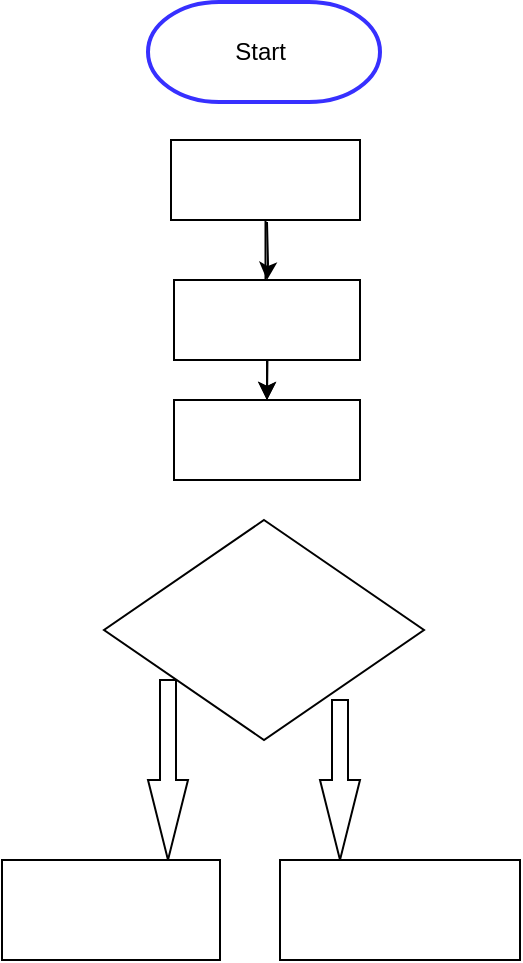 <mxfile version="21.6.5" type="github">
  <diagram name="Page-1" id="OOXmuI5TJvolC-dsEPXV">
    <mxGraphModel dx="1119" dy="740" grid="1" gridSize="10" guides="1" tooltips="1" connect="1" arrows="1" fold="1" page="1" pageScale="1" pageWidth="827" pageHeight="1169" math="0" shadow="0">
      <root>
        <mxCell id="0" />
        <mxCell id="1" parent="0" />
        <mxCell id="I8JJgSk5Hf6ltvgyejQ8-1" value="Start&amp;nbsp;" style="strokeWidth=2;html=1;shape=mxgraph.flowchart.terminator;whiteSpace=wrap;strokeColor=#3730FF;shadow=0;" vertex="1" parent="1">
          <mxGeometry x="314" y="41" width="116" height="50" as="geometry" />
        </mxCell>
        <mxCell id="I8JJgSk5Hf6ltvgyejQ8-16" style="edgeStyle=orthogonalEdgeStyle;rounded=0;orthogonalLoop=1;jettySize=auto;html=1;" edge="1" parent="1" source="I8JJgSk5Hf6ltvgyejQ8-7">
          <mxGeometry relative="1" as="geometry">
            <mxPoint x="373.5" y="240" as="targetPoint" />
          </mxGeometry>
        </mxCell>
        <mxCell id="I8JJgSk5Hf6ltvgyejQ8-7" value="" style="verticalLabelPosition=bottom;verticalAlign=top;html=1;shape=mxgraph.basic.rect;fillColor2=none;strokeWidth=1;size=20;indent=5;" vertex="1" parent="1">
          <mxGeometry x="325.5" y="110" width="94.5" height="40" as="geometry" />
        </mxCell>
        <mxCell id="I8JJgSk5Hf6ltvgyejQ8-13" value="" style="edgeStyle=orthogonalEdgeStyle;rounded=0;orthogonalLoop=1;jettySize=auto;html=1;" edge="1" parent="1" target="I8JJgSk5Hf6ltvgyejQ8-8">
          <mxGeometry relative="1" as="geometry">
            <mxPoint x="373.5" y="151" as="sourcePoint" />
            <mxPoint x="373.5" y="202" as="targetPoint" />
          </mxGeometry>
        </mxCell>
        <mxCell id="I8JJgSk5Hf6ltvgyejQ8-19" value="" style="edgeStyle=orthogonalEdgeStyle;rounded=0;orthogonalLoop=1;jettySize=auto;html=1;" edge="1" parent="1" source="I8JJgSk5Hf6ltvgyejQ8-8" target="I8JJgSk5Hf6ltvgyejQ8-18">
          <mxGeometry relative="1" as="geometry" />
        </mxCell>
        <mxCell id="I8JJgSk5Hf6ltvgyejQ8-8" value="" style="verticalLabelPosition=bottom;verticalAlign=top;html=1;shape=mxgraph.basic.rect;fillColor2=none;strokeWidth=1;size=20;indent=5;" vertex="1" parent="1">
          <mxGeometry x="327" y="180" width="93" height="40" as="geometry" />
        </mxCell>
        <mxCell id="I8JJgSk5Hf6ltvgyejQ8-18" value="" style="verticalLabelPosition=bottom;verticalAlign=top;html=1;shape=mxgraph.basic.rect;fillColor2=none;strokeWidth=1;size=20;indent=5;" vertex="1" parent="1">
          <mxGeometry x="327" y="240" width="93" height="40" as="geometry" />
        </mxCell>
        <mxCell id="I8JJgSk5Hf6ltvgyejQ8-22" value="" style="rhombus;whiteSpace=wrap;html=1;verticalAlign=top;strokeWidth=1;" vertex="1" parent="1">
          <mxGeometry x="292" y="300" width="160" height="110" as="geometry" />
        </mxCell>
        <mxCell id="I8JJgSk5Hf6ltvgyejQ8-40" value="" style="html=1;shadow=0;dashed=0;align=center;verticalAlign=middle;shape=mxgraph.arrows2.arrow;dy=0.6;dx=40;direction=south;notch=0;" vertex="1" parent="1">
          <mxGeometry x="314" y="380" width="20" height="90" as="geometry" />
        </mxCell>
        <mxCell id="I8JJgSk5Hf6ltvgyejQ8-41" value="" style="html=1;shadow=0;dashed=0;align=center;verticalAlign=middle;shape=mxgraph.arrows2.arrow;dy=0.6;dx=40;direction=south;notch=0;" vertex="1" parent="1">
          <mxGeometry x="400" y="390" width="20" height="80" as="geometry" />
        </mxCell>
        <mxCell id="I8JJgSk5Hf6ltvgyejQ8-43" value="" style="verticalLabelPosition=bottom;verticalAlign=top;html=1;shape=mxgraph.basic.rect;fillColor2=none;strokeWidth=1;size=20;indent=5;" vertex="1" parent="1">
          <mxGeometry x="380" y="470" width="120" height="50" as="geometry" />
        </mxCell>
        <mxCell id="I8JJgSk5Hf6ltvgyejQ8-44" value="" style="verticalLabelPosition=bottom;verticalAlign=top;html=1;shape=mxgraph.basic.rect;fillColor2=none;strokeWidth=1;size=20;indent=5;" vertex="1" parent="1">
          <mxGeometry x="241" y="470" width="109" height="50" as="geometry" />
        </mxCell>
      </root>
    </mxGraphModel>
  </diagram>
</mxfile>
